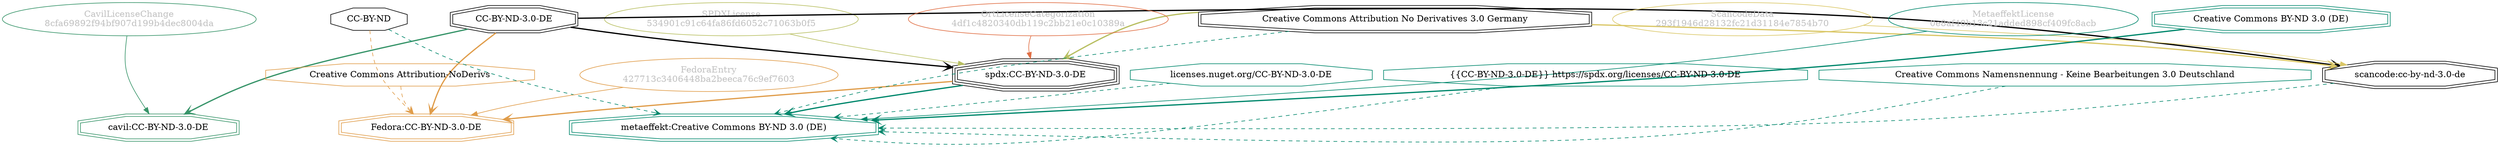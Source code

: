 strict digraph {
    node [shape=box];
    graph [splines=curved];
    1036 [label="SPDXLicense\n534901c91c64fa86fd6052c71063b0f5"
         ,fontcolor=gray
         ,color="#b8bf62"
         ,fillcolor="beige;1"
         ,shape=ellipse];
    1037 [label="spdx:CC-BY-ND-3.0-DE"
         ,shape=tripleoctagon];
    1038 [label="CC-BY-ND-3.0-DE"
         ,shape=doubleoctagon];
    1039 [label="Creative Commons Attribution No Derivatives 3.0 Germany"
         ,shape=doubleoctagon];
    6158 [label="Creative Commons Attribution-NoDerivs"
         ,color="#e09d4b"
         ,shape=octagon];
    6159 [label="CC-BY-ND"
         ,shape=octagon];
    6165 [label="FedoraEntry\n427713c3406448ba2beeca76c9ef7603"
         ,fontcolor=gray
         ,color="#e09d4b"
         ,fillcolor="beige;1"
         ,shape=ellipse];
    6166 [label="Fedora:CC-BY-ND-3.0-DE"
         ,color="#e09d4b"
         ,shape=doubleoctagon];
    13440 [label="ScancodeData\n293f1946d28132fc21d31184e7854b70"
          ,fontcolor=gray
          ,color="#dac767"
          ,fillcolor="beige;1"
          ,shape=ellipse];
    13441 [label="scancode:cc-by-nd-3.0-de"
          ,shape=doubleoctagon];
    28600 [label="OrtLicenseCategorization\n4df1c4820340db119c2bb21e0c10389a"
          ,fontcolor=gray
          ,color="#e06f45"
          ,fillcolor="beige;1"
          ,shape=ellipse];
    36607 [label="CavilLicenseChange\n8cfa69892f94bf907d199b4dec8004da"
          ,fontcolor=gray
          ,color="#379469"
          ,fillcolor="beige;1"
          ,shape=ellipse];
    36608 [label="cavil:CC-BY-ND-3.0-DE"
          ,color="#379469"
          ,shape=doubleoctagon];
    40136 [label="MetaeffektLicense\n0e8af40b13c21added898cf409fc8acb"
          ,fontcolor=gray
          ,color="#00876c"
          ,fillcolor="beige;1"
          ,shape=ellipse];
    40137 [label="metaeffekt:Creative Commons BY-ND 3.0 (DE)"
          ,color="#00876c"
          ,shape=doubleoctagon];
    40138 [label="Creative Commons BY-ND 3.0 (DE)"
          ,color="#00876c"
          ,shape=doubleoctagon];
    40139 [label="licenses.nuget.org/CC-BY-ND-3.0-DE"
          ,color="#00876c"
          ,shape=octagon];
    40140 [label="{{CC-BY-ND-3.0-DE}} https://spdx.org/licenses/CC-BY-ND-3.0-DE"
          ,color="#00876c"
          ,shape=octagon];
    40142 [label="Creative Commons Namensnennung - Keine Bearbeitungen 3.0 Deutschland"
          ,color="#00876c"
          ,shape=octagon];
    1036 -> 1037 [weight=0.5
                 ,color="#b8bf62"];
    1037 -> 6166 [style=bold
                 ,arrowhead=vee
                 ,weight=0.7
                 ,color="#e09d4b"];
    1037 -> 40137 [style=bold
                  ,arrowhead=vee
                  ,weight=0.7
                  ,color="#00876c"];
    1038 -> 1037 [style=bold
                 ,arrowhead=vee
                 ,weight=0.7];
    1038 -> 6166 [style=bold
                 ,arrowhead=vee
                 ,weight=0.7
                 ,color="#e09d4b"];
    1038 -> 13441 [style=bold
                  ,arrowhead=vee
                  ,weight=0.7];
    1038 -> 36608 [style=bold
                  ,arrowhead=vee
                  ,weight=0.7
                  ,color="#379469"];
    1038 -> 36608 [style=bold
                  ,arrowhead=vee
                  ,weight=0.7
                  ,color="#379469"];
    1039 -> 1037 [style=bold
                 ,arrowhead=vee
                 ,weight=0.7
                 ,color="#b8bf62"];
    1039 -> 13441 [style=bold
                  ,arrowhead=vee
                  ,weight=0.7
                  ,color="#dac767"];
    1039 -> 40137 [style=dashed
                  ,arrowhead=vee
                  ,weight=0.5
                  ,color="#00876c"];
    6158 -> 6166 [style=dashed
                 ,arrowhead=vee
                 ,weight=0.5
                 ,color="#e09d4b"];
    6159 -> 6166 [style=dashed
                 ,arrowhead=vee
                 ,weight=0.5
                 ,color="#e09d4b"];
    6159 -> 40137 [style=dashed
                  ,arrowhead=vee
                  ,weight=0.5
                  ,color="#00876c"];
    6165 -> 6166 [weight=0.5
                 ,color="#e09d4b"];
    13440 -> 13441 [weight=0.5
                   ,color="#dac767"];
    13441 -> 40137 [style=dashed
                   ,arrowhead=vee
                   ,weight=0.5
                   ,color="#00876c"];
    28600 -> 1037 [weight=0.5
                  ,color="#e06f45"];
    36607 -> 36608 [weight=0.5
                   ,color="#379469"];
    40136 -> 40137 [weight=0.5
                   ,color="#00876c"];
    40138 -> 40137 [style=bold
                   ,arrowhead=vee
                   ,weight=0.7
                   ,color="#00876c"];
    40139 -> 40137 [style=dashed
                   ,arrowhead=vee
                   ,weight=0.5
                   ,color="#00876c"];
    40140 -> 40137 [style=dashed
                   ,arrowhead=vee
                   ,weight=0.5
                   ,color="#00876c"];
    40142 -> 40137 [style=dashed
                   ,arrowhead=vee
                   ,weight=0.5
                   ,color="#00876c"];
}
